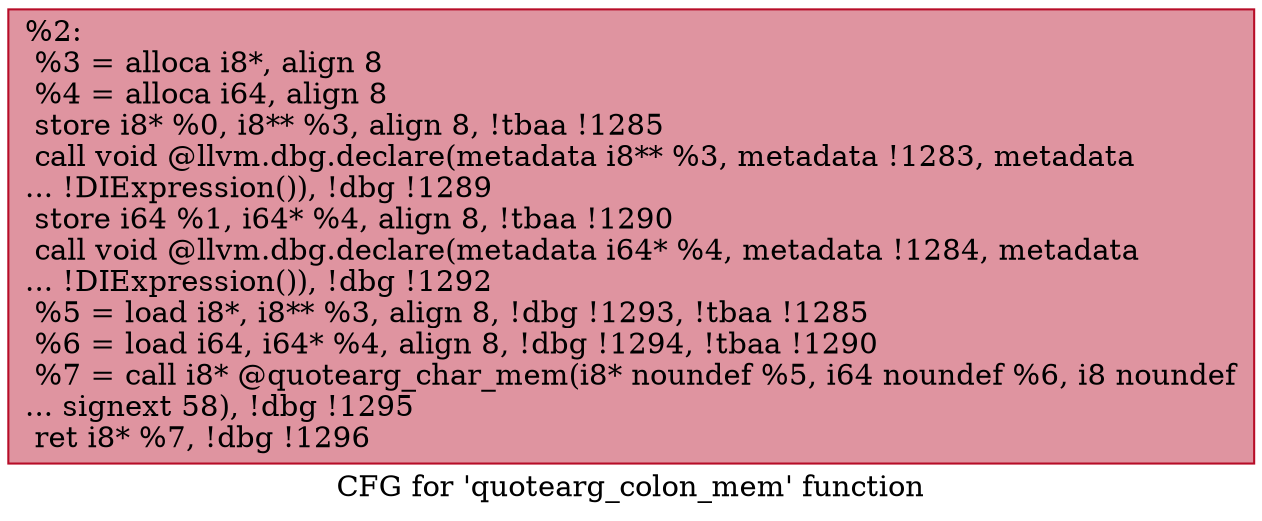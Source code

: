 digraph "CFG for 'quotearg_colon_mem' function" {
	label="CFG for 'quotearg_colon_mem' function";

	Node0x27014c0 [shape=record,color="#b70d28ff", style=filled, fillcolor="#b70d2870",label="{%2:\l  %3 = alloca i8*, align 8\l  %4 = alloca i64, align 8\l  store i8* %0, i8** %3, align 8, !tbaa !1285\l  call void @llvm.dbg.declare(metadata i8** %3, metadata !1283, metadata\l... !DIExpression()), !dbg !1289\l  store i64 %1, i64* %4, align 8, !tbaa !1290\l  call void @llvm.dbg.declare(metadata i64* %4, metadata !1284, metadata\l... !DIExpression()), !dbg !1292\l  %5 = load i8*, i8** %3, align 8, !dbg !1293, !tbaa !1285\l  %6 = load i64, i64* %4, align 8, !dbg !1294, !tbaa !1290\l  %7 = call i8* @quotearg_char_mem(i8* noundef %5, i64 noundef %6, i8 noundef\l... signext 58), !dbg !1295\l  ret i8* %7, !dbg !1296\l}"];
}
